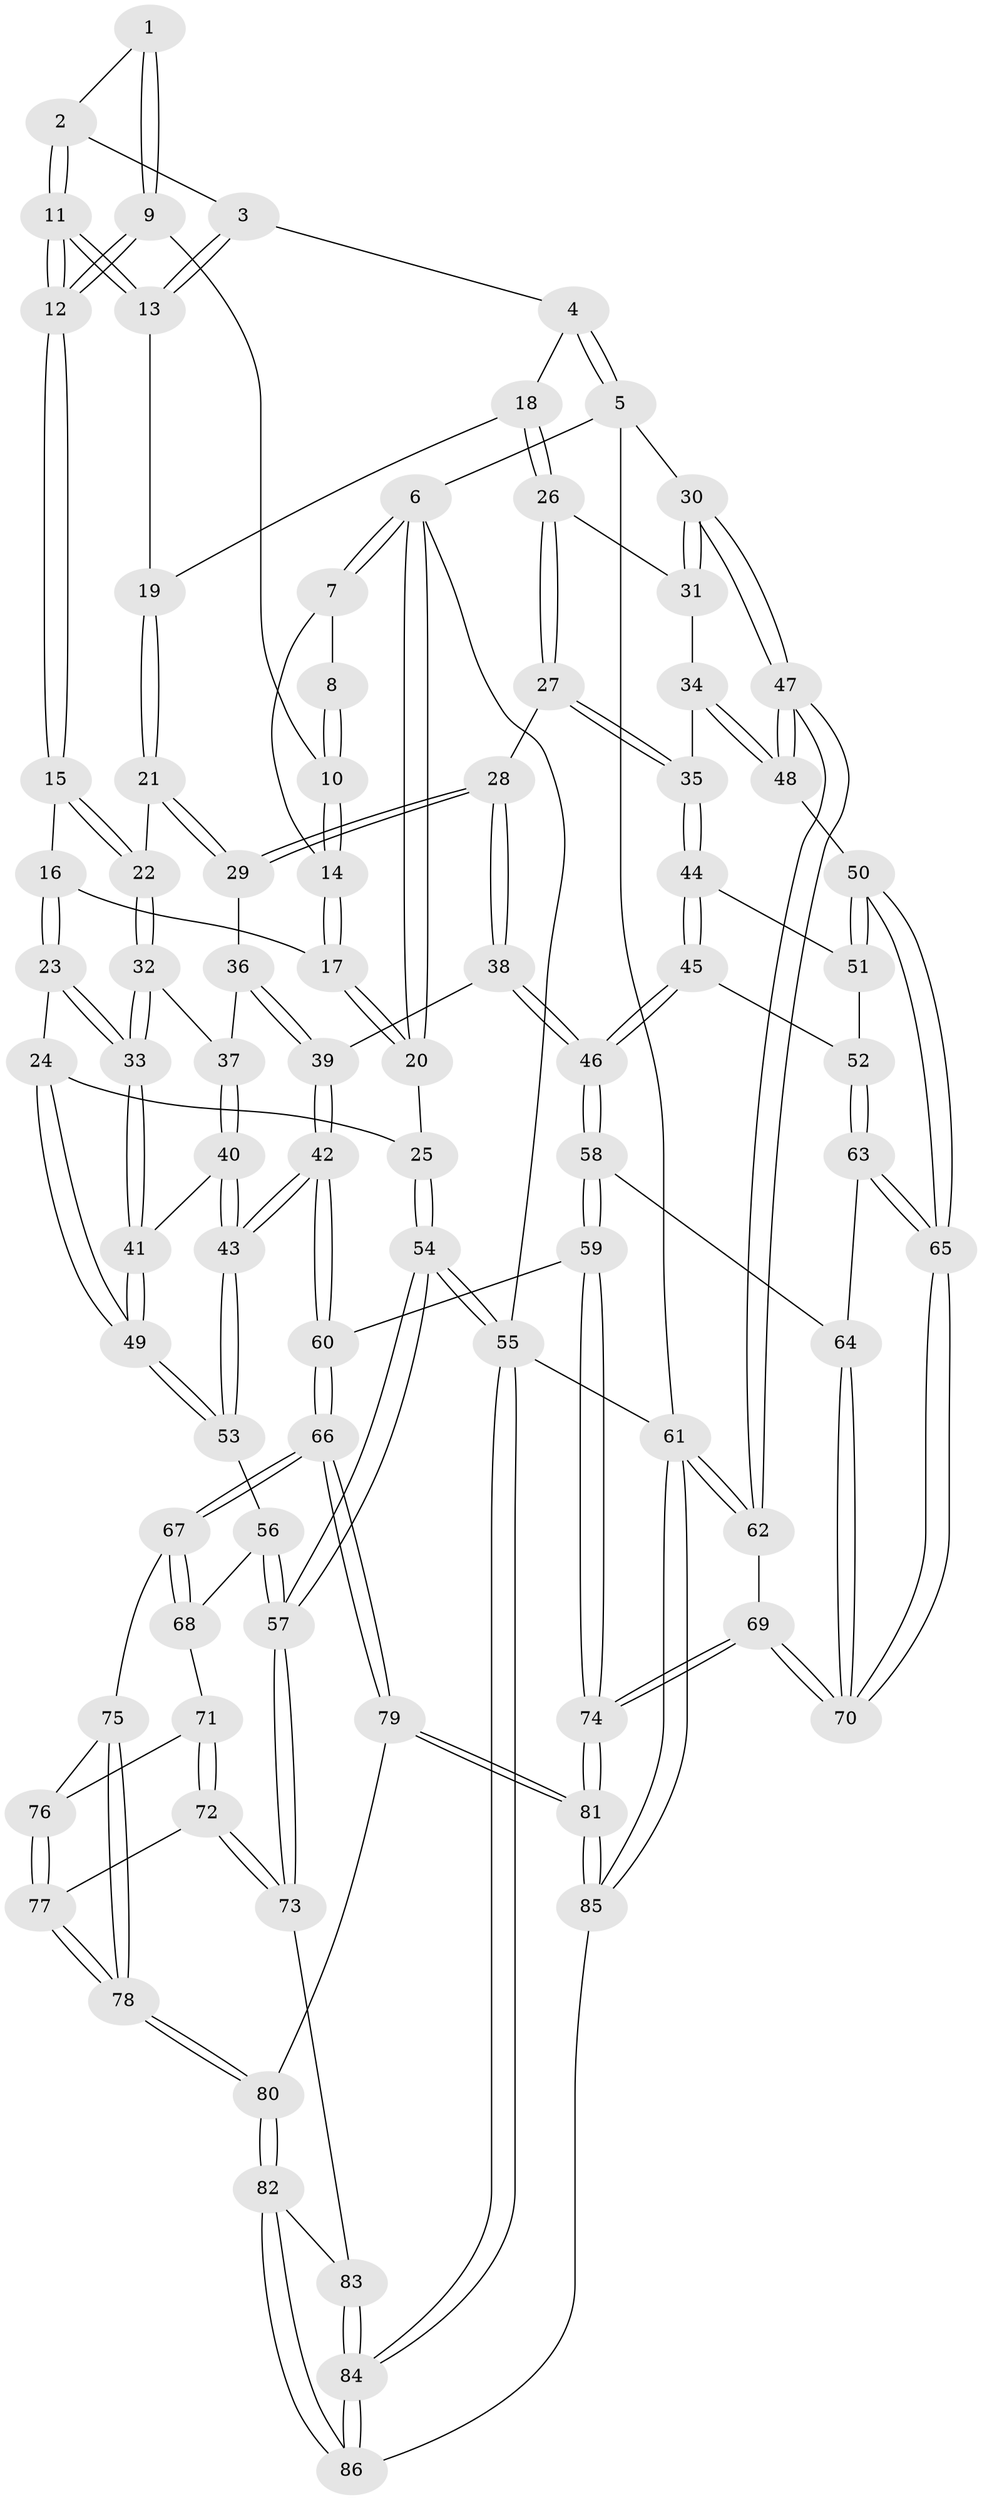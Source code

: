 // coarse degree distribution, {4: 0.2222222222222222, 5: 0.16666666666666666, 7: 0.027777777777777776, 3: 0.4166666666666667, 2: 0.1111111111111111, 6: 0.05555555555555555}
// Generated by graph-tools (version 1.1) at 2025/54/03/04/25 22:54:12]
// undirected, 86 vertices, 212 edges
graph export_dot {
  node [color=gray90,style=filled];
  1 [pos="+0.2491958462000302+0"];
  2 [pos="+0.4400509298662901+0"];
  3 [pos="+0.6986400136287825+0"];
  4 [pos="+1+0"];
  5 [pos="+1+0"];
  6 [pos="+0+0"];
  7 [pos="+0+0"];
  8 [pos="+0.2302621256190178+0"];
  9 [pos="+0.3005780635585996+0.07899081064843816"];
  10 [pos="+0.19699897284429077+0.05635469177472285"];
  11 [pos="+0.4314680431441976+0.14593816554688058"];
  12 [pos="+0.4199693049617815+0.161763862750454"];
  13 [pos="+0.5877215226116952+0.10975110341462649"];
  14 [pos="+0.13169101190139526+0.11542245307039999"];
  15 [pos="+0.4133457749656733+0.18749594077118464"];
  16 [pos="+0.1370918810616404+0.19527038640133973"];
  17 [pos="+0.1148046000621832+0.16471566279835226"];
  18 [pos="+0.8189915249353361+0.14764567632138623"];
  19 [pos="+0.6511860758253089+0.13915190630908808"];
  20 [pos="+0+0.1478684192411639"];
  21 [pos="+0.6015294323164352+0.3187100433287219"];
  22 [pos="+0.4222747489264482+0.24629419453005055"];
  23 [pos="+0.14063035900074441+0.2929762413755927"];
  24 [pos="+0+0.36057150509602603"];
  25 [pos="+0+0.34276231438264865"];
  26 [pos="+0.8267396756953478+0.23049979392577036"];
  27 [pos="+0.77009966701879+0.34332608095202544"];
  28 [pos="+0.7322652260832767+0.35664303353307975"];
  29 [pos="+0.6146225241838071+0.32984990185029633"];
  30 [pos="+1+0.34903551144484635"];
  31 [pos="+1+0.2991411435353623"];
  32 [pos="+0.403616423985537+0.2867424337593225"];
  33 [pos="+0.1942485696447587+0.3911343120119584"];
  34 [pos="+0.8792511847742408+0.43317220317427646"];
  35 [pos="+0.8298090310138391+0.4167826143977782"];
  36 [pos="+0.5670689965724869+0.4184230165309481"];
  37 [pos="+0.4201659799444258+0.38258388965751106"];
  38 [pos="+0.6997346673107191+0.4350860846134188"];
  39 [pos="+0.5452591625518776+0.5284838922417519"];
  40 [pos="+0.4212129323985687+0.4247440473241518"];
  41 [pos="+0.17696339067411304+0.4681287820341893"];
  42 [pos="+0.4883372801125199+0.618678900102091"];
  43 [pos="+0.4495642962649642+0.5750672677573565"];
  44 [pos="+0.8124248591379041+0.5312557104371051"];
  45 [pos="+0.7688555639862783+0.568702662949408"];
  46 [pos="+0.7130657122881895+0.5903702009893097"];
  47 [pos="+1+0.5448948192744081"];
  48 [pos="+1+0.5462031011946394"];
  49 [pos="+0.17175170984694824+0.4839091571437223"];
  50 [pos="+1+0.5544339895008242"];
  51 [pos="+0.8811409329568564+0.56902033062533"];
  52 [pos="+0.8448347388340143+0.6282351974089146"];
  53 [pos="+0.1731425927228882+0.504285722265948"];
  54 [pos="+0+0.7585042154192694"];
  55 [pos="+0+1"];
  56 [pos="+0.13746874193761388+0.573253565453157"];
  57 [pos="+0+0.7539765437850512"];
  58 [pos="+0.6708673550752899+0.6443989483541788"];
  59 [pos="+0.567858921514518+0.683328535006605"];
  60 [pos="+0.5033825751634998+0.6669573117126033"];
  61 [pos="+1+1"];
  62 [pos="+1+0.715325496713886"];
  63 [pos="+0.8464781169050661+0.645972113467505"];
  64 [pos="+0.6960848455155487+0.6556983712088285"];
  65 [pos="+0.8794489201090478+0.6952817031061537"];
  66 [pos="+0.47409420774642186+0.6981589638068831"];
  67 [pos="+0.4193907973074022+0.7087413850638626"];
  68 [pos="+0.23286358400616877+0.6911412289509132"];
  69 [pos="+0.8681597531263847+0.821307605010774"];
  70 [pos="+0.8569536946119527+0.7677614984266214"];
  71 [pos="+0.21697705315016397+0.7434627309384622"];
  72 [pos="+0.04671233737855614+0.837482268866796"];
  73 [pos="+0.03331716362894863+0.8377651159378505"];
  74 [pos="+0.7802671318430817+1"];
  75 [pos="+0.2848708514605215+0.8175427335536032"];
  76 [pos="+0.23691252190750484+0.7918268579392689"];
  77 [pos="+0.17787533115646134+0.8709421639852236"];
  78 [pos="+0.2844080866712654+0.9550902678507739"];
  79 [pos="+0.44404486557748113+0.8671478118797034"];
  80 [pos="+0.3048693018898112+0.9897939298936126"];
  81 [pos="+0.783254869073381+1"];
  82 [pos="+0.2982769636912928+1"];
  83 [pos="+0.08408073824293451+0.9312234329194233"];
  84 [pos="+0.14552651059156654+1"];
  85 [pos="+0.7899333928184245+1"];
  86 [pos="+0.29918857943896526+1"];
  1 -- 2;
  1 -- 9;
  1 -- 9;
  2 -- 3;
  2 -- 11;
  2 -- 11;
  3 -- 4;
  3 -- 13;
  3 -- 13;
  4 -- 5;
  4 -- 5;
  4 -- 18;
  5 -- 6;
  5 -- 30;
  5 -- 61;
  6 -- 7;
  6 -- 7;
  6 -- 20;
  6 -- 20;
  6 -- 55;
  7 -- 8;
  7 -- 14;
  8 -- 10;
  8 -- 10;
  9 -- 10;
  9 -- 12;
  9 -- 12;
  10 -- 14;
  10 -- 14;
  11 -- 12;
  11 -- 12;
  11 -- 13;
  11 -- 13;
  12 -- 15;
  12 -- 15;
  13 -- 19;
  14 -- 17;
  14 -- 17;
  15 -- 16;
  15 -- 22;
  15 -- 22;
  16 -- 17;
  16 -- 23;
  16 -- 23;
  17 -- 20;
  17 -- 20;
  18 -- 19;
  18 -- 26;
  18 -- 26;
  19 -- 21;
  19 -- 21;
  20 -- 25;
  21 -- 22;
  21 -- 29;
  21 -- 29;
  22 -- 32;
  22 -- 32;
  23 -- 24;
  23 -- 33;
  23 -- 33;
  24 -- 25;
  24 -- 49;
  24 -- 49;
  25 -- 54;
  25 -- 54;
  26 -- 27;
  26 -- 27;
  26 -- 31;
  27 -- 28;
  27 -- 35;
  27 -- 35;
  28 -- 29;
  28 -- 29;
  28 -- 38;
  28 -- 38;
  29 -- 36;
  30 -- 31;
  30 -- 31;
  30 -- 47;
  30 -- 47;
  31 -- 34;
  32 -- 33;
  32 -- 33;
  32 -- 37;
  33 -- 41;
  33 -- 41;
  34 -- 35;
  34 -- 48;
  34 -- 48;
  35 -- 44;
  35 -- 44;
  36 -- 37;
  36 -- 39;
  36 -- 39;
  37 -- 40;
  37 -- 40;
  38 -- 39;
  38 -- 46;
  38 -- 46;
  39 -- 42;
  39 -- 42;
  40 -- 41;
  40 -- 43;
  40 -- 43;
  41 -- 49;
  41 -- 49;
  42 -- 43;
  42 -- 43;
  42 -- 60;
  42 -- 60;
  43 -- 53;
  43 -- 53;
  44 -- 45;
  44 -- 45;
  44 -- 51;
  45 -- 46;
  45 -- 46;
  45 -- 52;
  46 -- 58;
  46 -- 58;
  47 -- 48;
  47 -- 48;
  47 -- 62;
  47 -- 62;
  48 -- 50;
  49 -- 53;
  49 -- 53;
  50 -- 51;
  50 -- 51;
  50 -- 65;
  50 -- 65;
  51 -- 52;
  52 -- 63;
  52 -- 63;
  53 -- 56;
  54 -- 55;
  54 -- 55;
  54 -- 57;
  54 -- 57;
  55 -- 84;
  55 -- 84;
  55 -- 61;
  56 -- 57;
  56 -- 57;
  56 -- 68;
  57 -- 73;
  57 -- 73;
  58 -- 59;
  58 -- 59;
  58 -- 64;
  59 -- 60;
  59 -- 74;
  59 -- 74;
  60 -- 66;
  60 -- 66;
  61 -- 62;
  61 -- 62;
  61 -- 85;
  61 -- 85;
  62 -- 69;
  63 -- 64;
  63 -- 65;
  63 -- 65;
  64 -- 70;
  64 -- 70;
  65 -- 70;
  65 -- 70;
  66 -- 67;
  66 -- 67;
  66 -- 79;
  66 -- 79;
  67 -- 68;
  67 -- 68;
  67 -- 75;
  68 -- 71;
  69 -- 70;
  69 -- 70;
  69 -- 74;
  69 -- 74;
  71 -- 72;
  71 -- 72;
  71 -- 76;
  72 -- 73;
  72 -- 73;
  72 -- 77;
  73 -- 83;
  74 -- 81;
  74 -- 81;
  75 -- 76;
  75 -- 78;
  75 -- 78;
  76 -- 77;
  76 -- 77;
  77 -- 78;
  77 -- 78;
  78 -- 80;
  78 -- 80;
  79 -- 80;
  79 -- 81;
  79 -- 81;
  80 -- 82;
  80 -- 82;
  81 -- 85;
  81 -- 85;
  82 -- 83;
  82 -- 86;
  82 -- 86;
  83 -- 84;
  83 -- 84;
  84 -- 86;
  84 -- 86;
  85 -- 86;
}
